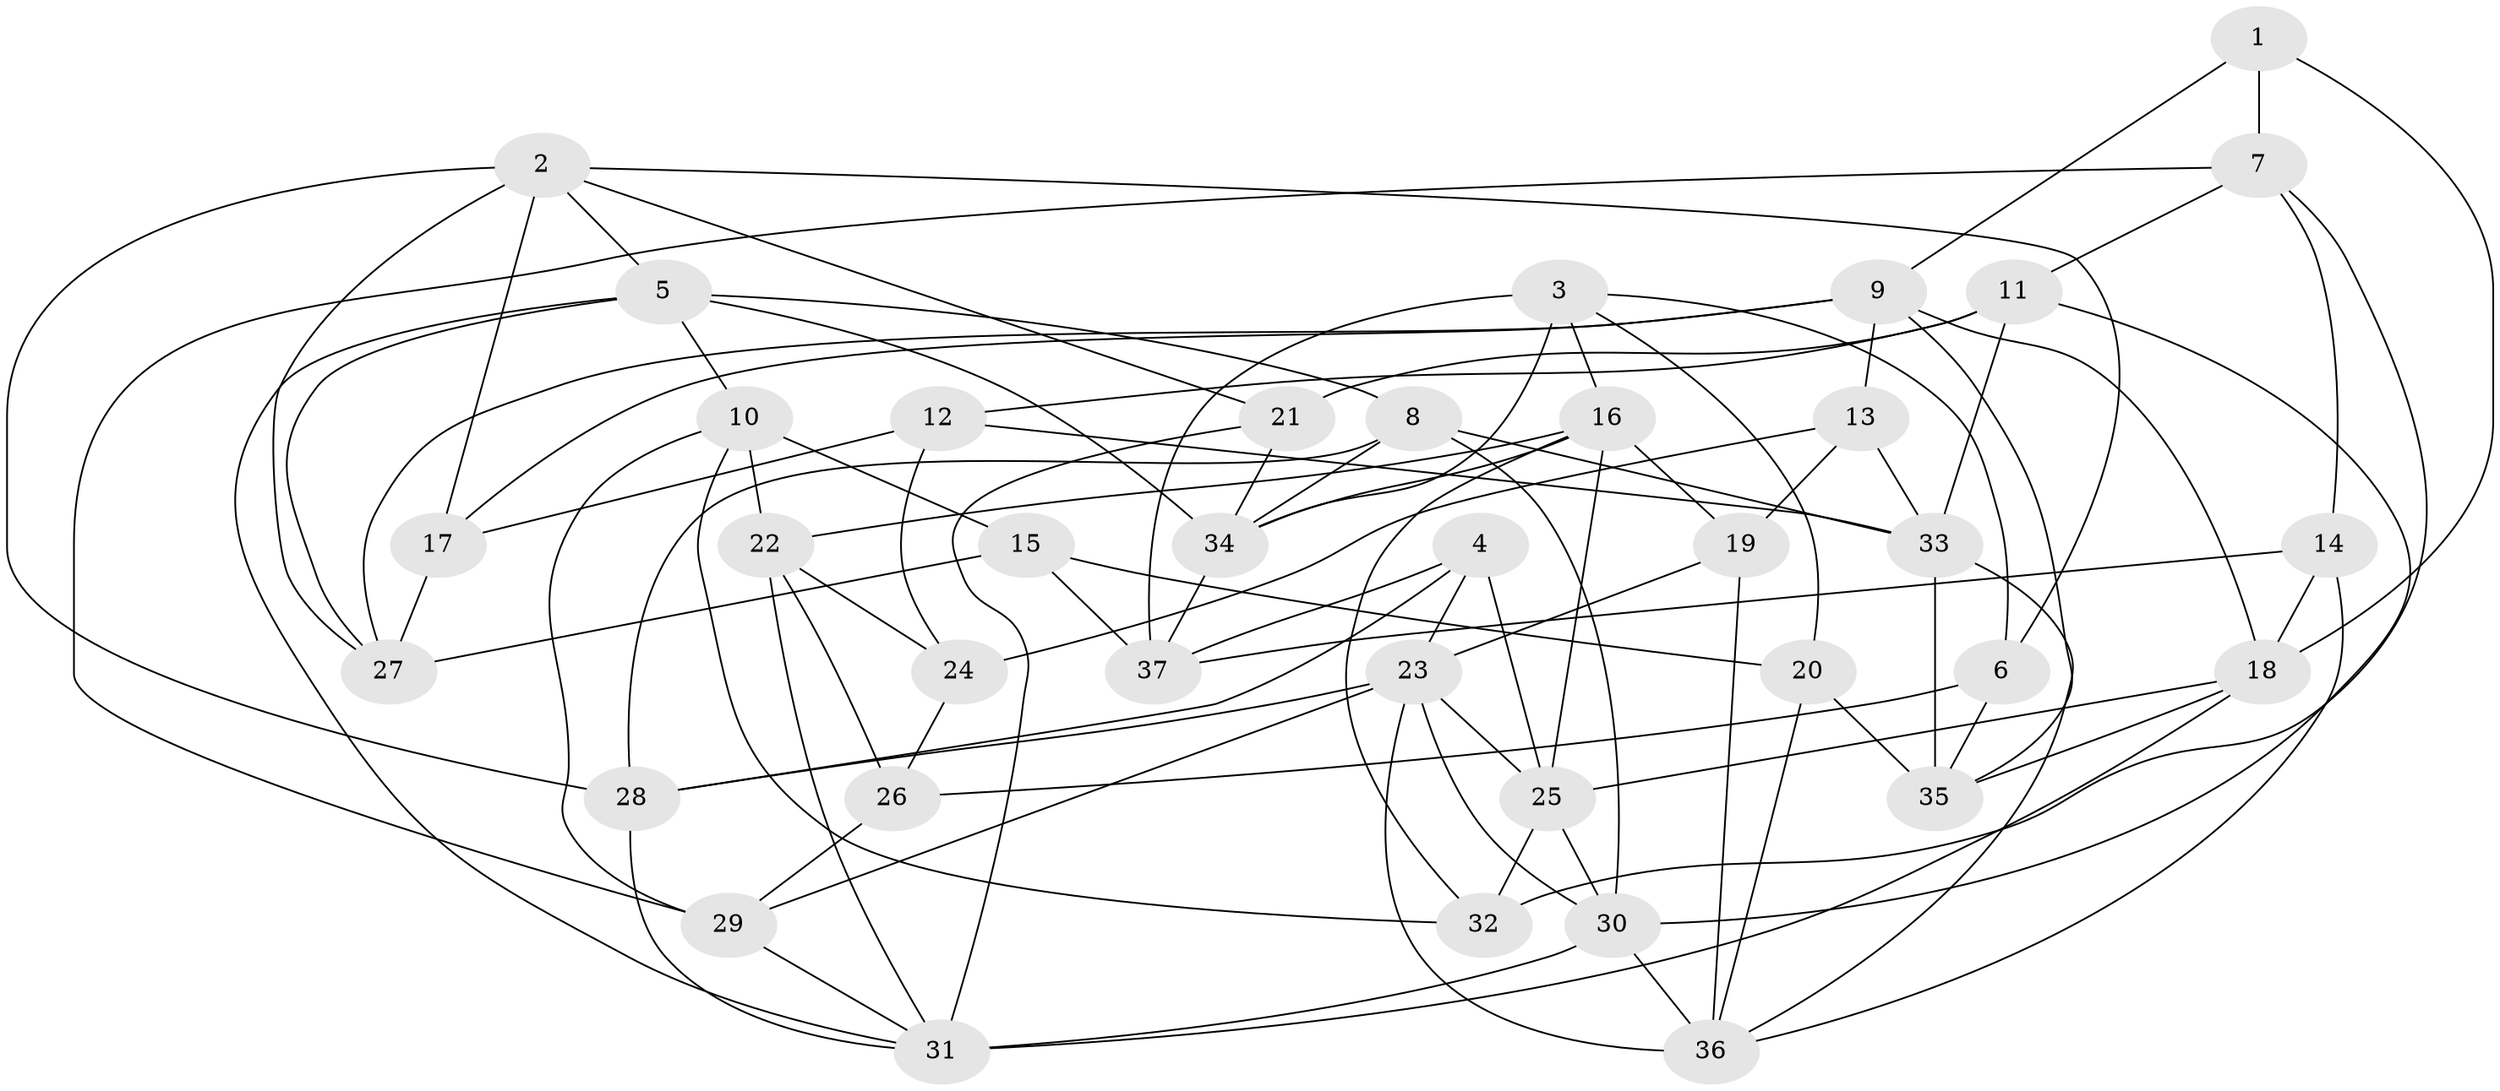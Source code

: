 // original degree distribution, {4: 1.0}
// Generated by graph-tools (version 1.1) at 2025/38/03/04/25 23:38:10]
// undirected, 37 vertices, 92 edges
graph export_dot {
  node [color=gray90,style=filled];
  1;
  2;
  3;
  4;
  5;
  6;
  7;
  8;
  9;
  10;
  11;
  12;
  13;
  14;
  15;
  16;
  17;
  18;
  19;
  20;
  21;
  22;
  23;
  24;
  25;
  26;
  27;
  28;
  29;
  30;
  31;
  32;
  33;
  34;
  35;
  36;
  37;
  1 -- 7 [weight=2.0];
  1 -- 9 [weight=1.0];
  1 -- 18 [weight=1.0];
  2 -- 5 [weight=1.0];
  2 -- 6 [weight=1.0];
  2 -- 17 [weight=1.0];
  2 -- 21 [weight=1.0];
  2 -- 27 [weight=1.0];
  2 -- 28 [weight=1.0];
  3 -- 6 [weight=1.0];
  3 -- 16 [weight=1.0];
  3 -- 20 [weight=1.0];
  3 -- 34 [weight=1.0];
  3 -- 37 [weight=2.0];
  4 -- 23 [weight=1.0];
  4 -- 25 [weight=1.0];
  4 -- 28 [weight=1.0];
  4 -- 37 [weight=1.0];
  5 -- 8 [weight=1.0];
  5 -- 10 [weight=1.0];
  5 -- 27 [weight=1.0];
  5 -- 31 [weight=1.0];
  5 -- 34 [weight=1.0];
  6 -- 26 [weight=1.0];
  6 -- 35 [weight=1.0];
  7 -- 11 [weight=1.0];
  7 -- 14 [weight=1.0];
  7 -- 29 [weight=1.0];
  7 -- 32 [weight=1.0];
  8 -- 28 [weight=2.0];
  8 -- 30 [weight=1.0];
  8 -- 33 [weight=1.0];
  8 -- 34 [weight=1.0];
  9 -- 13 [weight=1.0];
  9 -- 17 [weight=1.0];
  9 -- 18 [weight=1.0];
  9 -- 27 [weight=1.0];
  9 -- 35 [weight=1.0];
  10 -- 15 [weight=2.0];
  10 -- 22 [weight=1.0];
  10 -- 29 [weight=1.0];
  10 -- 32 [weight=1.0];
  11 -- 12 [weight=2.0];
  11 -- 21 [weight=1.0];
  11 -- 30 [weight=1.0];
  11 -- 33 [weight=1.0];
  12 -- 17 [weight=1.0];
  12 -- 24 [weight=2.0];
  12 -- 33 [weight=1.0];
  13 -- 19 [weight=2.0];
  13 -- 24 [weight=2.0];
  13 -- 33 [weight=1.0];
  14 -- 18 [weight=1.0];
  14 -- 36 [weight=1.0];
  14 -- 37 [weight=1.0];
  15 -- 20 [weight=1.0];
  15 -- 27 [weight=2.0];
  15 -- 37 [weight=1.0];
  16 -- 19 [weight=1.0];
  16 -- 22 [weight=1.0];
  16 -- 25 [weight=1.0];
  16 -- 32 [weight=1.0];
  16 -- 34 [weight=1.0];
  17 -- 27 [weight=1.0];
  18 -- 25 [weight=1.0];
  18 -- 31 [weight=1.0];
  18 -- 35 [weight=1.0];
  19 -- 23 [weight=1.0];
  19 -- 36 [weight=2.0];
  20 -- 35 [weight=2.0];
  20 -- 36 [weight=2.0];
  21 -- 31 [weight=1.0];
  21 -- 34 [weight=1.0];
  22 -- 24 [weight=1.0];
  22 -- 26 [weight=2.0];
  22 -- 31 [weight=1.0];
  23 -- 25 [weight=1.0];
  23 -- 28 [weight=1.0];
  23 -- 29 [weight=1.0];
  23 -- 30 [weight=1.0];
  23 -- 36 [weight=2.0];
  24 -- 26 [weight=1.0];
  25 -- 30 [weight=1.0];
  25 -- 32 [weight=1.0];
  26 -- 29 [weight=2.0];
  28 -- 31 [weight=1.0];
  29 -- 31 [weight=1.0];
  30 -- 31 [weight=2.0];
  30 -- 36 [weight=2.0];
  33 -- 35 [weight=1.0];
  33 -- 36 [weight=1.0];
  34 -- 37 [weight=1.0];
}
